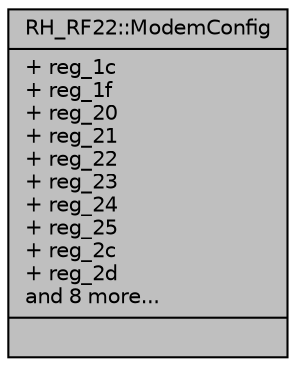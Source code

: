 digraph "RH_RF22::ModemConfig"
{
 // LATEX_PDF_SIZE
  edge [fontname="Helvetica",fontsize="10",labelfontname="Helvetica",labelfontsize="10"];
  node [fontname="Helvetica",fontsize="10",shape=record];
  Node1 [label="{RH_RF22::ModemConfig\n|+ reg_1c\l+ reg_1f\l+ reg_20\l+ reg_21\l+ reg_22\l+ reg_23\l+ reg_24\l+ reg_25\l+ reg_2c\l+ reg_2d\land 8 more...\l|}",height=0.2,width=0.4,color="black", fillcolor="grey75", style="filled", fontcolor="black",tooltip="Defines register values for a set of modem configuration registers."];
}
